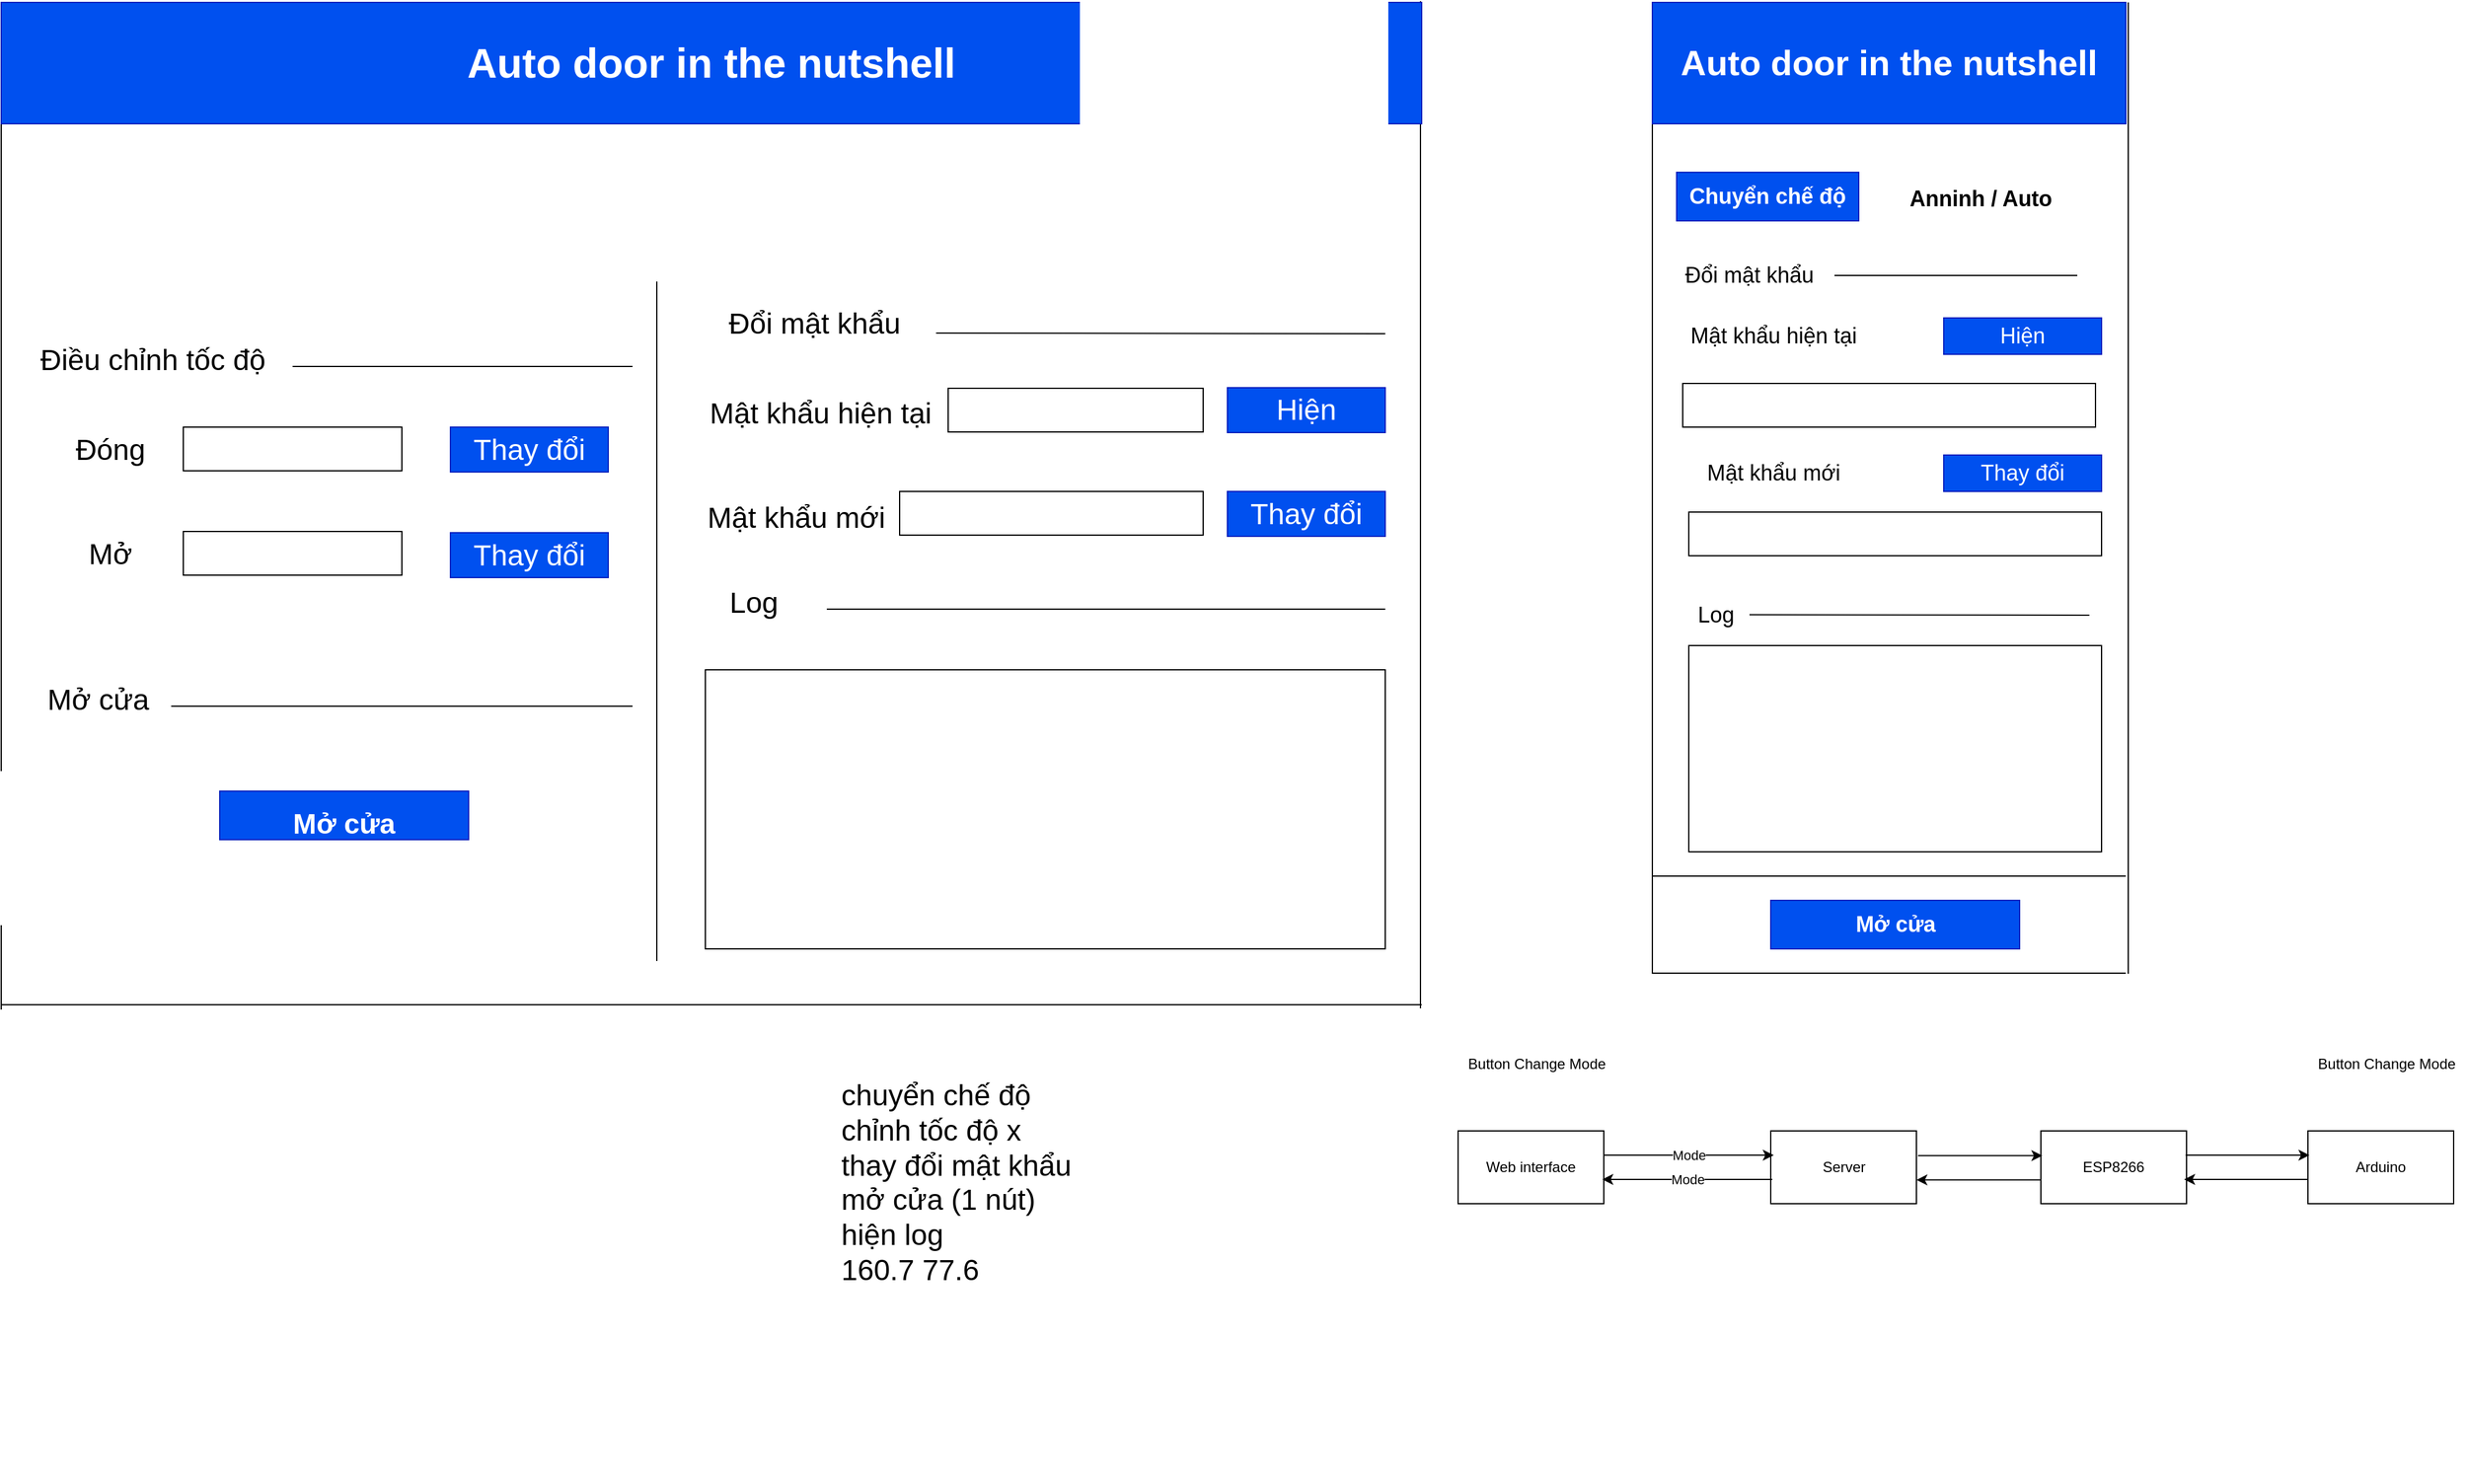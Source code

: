 <mxfile version="24.7.5">
  <diagram name="Page-1" id="Yfqs0_sCmjPY0gQy3nzE">
    <mxGraphModel dx="1195" dy="1564" grid="1" gridSize="10" guides="1" tooltips="1" connect="1" arrows="1" fold="1" page="1" pageScale="1" pageWidth="1169" pageHeight="827" math="0" shadow="0">
      <root>
        <mxCell id="0" />
        <mxCell id="1" parent="0" />
        <mxCell id="NR1cogIqlhjTcU2WUF2d-53" value="" style="rounded=0;whiteSpace=wrap;html=1;movable=1;resizable=1;rotatable=1;deletable=1;editable=1;locked=0;connectable=1;" parent="1" vertex="1">
          <mxGeometry x="1390" y="530" width="340" height="170" as="geometry" />
        </mxCell>
        <mxCell id="NR1cogIqlhjTcU2WUF2d-1" value="" style="endArrow=none;html=1;rounded=0;" parent="1" edge="1">
          <mxGeometry width="50" height="50" relative="1" as="geometry">
            <mxPoint as="sourcePoint" />
            <mxPoint x="1170" as="targetPoint" />
          </mxGeometry>
        </mxCell>
        <mxCell id="NR1cogIqlhjTcU2WUF2d-2" value="" style="endArrow=none;html=1;rounded=0;" parent="1" edge="1">
          <mxGeometry width="50" height="50" relative="1" as="geometry">
            <mxPoint y="826" as="sourcePoint" />
            <mxPoint x="1170" y="826" as="targetPoint" />
          </mxGeometry>
        </mxCell>
        <mxCell id="NR1cogIqlhjTcU2WUF2d-3" value="" style="endArrow=none;html=1;rounded=0;" parent="1" edge="1">
          <mxGeometry width="50" height="50" relative="1" as="geometry">
            <mxPoint y="830" as="sourcePoint" />
            <mxPoint as="targetPoint" />
          </mxGeometry>
        </mxCell>
        <mxCell id="NR1cogIqlhjTcU2WUF2d-4" value="" style="endArrow=none;html=1;rounded=0;" parent="1" edge="1">
          <mxGeometry width="50" height="50" relative="1" as="geometry">
            <mxPoint x="1169" y="829" as="sourcePoint" />
            <mxPoint x="1169" y="-1" as="targetPoint" />
          </mxGeometry>
        </mxCell>
        <mxCell id="NR1cogIqlhjTcU2WUF2d-5" value="&lt;h1&gt;&lt;font style=&quot;font-size: 34px;&quot;&gt;Auto door in the nutshell&lt;/font&gt;&lt;/h1&gt;" style="rounded=0;whiteSpace=wrap;html=1;fillColor=#0050ef;fontColor=#ffffff;strokeColor=#001DBC;" parent="1" vertex="1">
          <mxGeometry width="1170" height="100" as="geometry" />
        </mxCell>
        <mxCell id="NR1cogIqlhjTcU2WUF2d-6" value="&lt;h1 style=&quot;font-size: 18px;&quot;&gt;Chuyển chế độ&lt;/h1&gt;" style="rounded=0;whiteSpace=wrap;html=1;fillColor=#0050ef;fontColor=#ffffff;strokeColor=#001DBC;fontSize=18;" parent="1" vertex="1">
          <mxGeometry x="1380" y="140" width="150" height="40" as="geometry" />
        </mxCell>
        <mxCell id="NR1cogIqlhjTcU2WUF2d-7" value="&lt;h1 style=&quot;margin-top: 0px; font-size: 18px;&quot;&gt;Anninh / Auto&lt;/h1&gt;" style="text;html=1;whiteSpace=wrap;overflow=hidden;rounded=0;fontSize=18;" parent="1" vertex="1">
          <mxGeometry x="1570" y="145" width="130" height="30" as="geometry" />
        </mxCell>
        <mxCell id="NR1cogIqlhjTcU2WUF2d-8" value="" style="endArrow=none;html=1;rounded=0;" parent="1" edge="1">
          <mxGeometry width="50" height="50" relative="1" as="geometry">
            <mxPoint x="540" y="790" as="sourcePoint" />
            <mxPoint x="540" y="230" as="targetPoint" />
          </mxGeometry>
        </mxCell>
        <mxCell id="NR1cogIqlhjTcU2WUF2d-9" value="&lt;h1&gt;&lt;font style=&quot;font-size: 23px;&quot;&gt;Mở cửa&lt;/font&gt;&lt;/h1&gt;" style="text;html=1;align=center;verticalAlign=middle;whiteSpace=wrap;rounded=0;fontSize=20;fillColor=#0050ef;fontColor=#ffffff;strokeColor=#001DBC;" parent="1" vertex="1">
          <mxGeometry x="180" y="650" width="205" height="40" as="geometry" />
        </mxCell>
        <mxCell id="NR1cogIqlhjTcU2WUF2d-11" value="&lt;font style=&quot;font-size: 24px;&quot;&gt;chuyển chế độ&lt;/font&gt;&lt;div&gt;&lt;font style=&quot;font-size: 24px;&quot;&gt;chỉnh tốc độ x&lt;/font&gt;&lt;/div&gt;&lt;div&gt;&lt;font style=&quot;font-size: 24px;&quot;&gt;thay đổi mật khẩu&lt;/font&gt;&lt;/div&gt;&lt;div&gt;&lt;font style=&quot;font-size: 24px;&quot;&gt;mở cửa (1 nút)&lt;/font&gt;&lt;/div&gt;&lt;div&gt;&lt;font style=&quot;font-size: 24px;&quot;&gt;hiện log&lt;/font&gt;&lt;/div&gt;&lt;div&gt;&lt;font style=&quot;font-size: 24px;&quot;&gt;160.7 77.6&lt;/font&gt;&lt;/div&gt;" style="text;html=1;align=left;verticalAlign=top;whiteSpace=wrap;rounded=0;" parent="1" vertex="1">
          <mxGeometry x="690" y="880" width="500" height="340" as="geometry" />
        </mxCell>
        <mxCell id="NR1cogIqlhjTcU2WUF2d-13" value="Điều chỉnh tốc độ" style="text;html=1;align=center;verticalAlign=middle;whiteSpace=wrap;rounded=0;fontSize=24;" parent="1" vertex="1">
          <mxGeometry y="280" width="250" height="30" as="geometry" />
        </mxCell>
        <mxCell id="NR1cogIqlhjTcU2WUF2d-14" value="" style="endArrow=none;html=1;rounded=0;" parent="1" edge="1">
          <mxGeometry width="50" height="50" relative="1" as="geometry">
            <mxPoint x="240" y="300" as="sourcePoint" />
            <mxPoint x="520" y="300" as="targetPoint" />
          </mxGeometry>
        </mxCell>
        <mxCell id="NR1cogIqlhjTcU2WUF2d-15" value="" style="rounded=0;whiteSpace=wrap;html=1;" parent="1" vertex="1">
          <mxGeometry x="150" y="350" width="180" height="36" as="geometry" />
        </mxCell>
        <mxCell id="NR1cogIqlhjTcU2WUF2d-16" value="" style="rounded=0;whiteSpace=wrap;html=1;" parent="1" vertex="1">
          <mxGeometry x="150" y="436" width="180" height="36" as="geometry" />
        </mxCell>
        <mxCell id="NR1cogIqlhjTcU2WUF2d-17" value="Đóng" style="text;html=1;align=center;verticalAlign=middle;whiteSpace=wrap;rounded=0;fontSize=24;" parent="1" vertex="1">
          <mxGeometry x="60" y="354" width="60" height="30" as="geometry" />
        </mxCell>
        <mxCell id="NR1cogIqlhjTcU2WUF2d-18" value="Mở" style="text;html=1;align=center;verticalAlign=middle;whiteSpace=wrap;rounded=0;fontSize=24;" parent="1" vertex="1">
          <mxGeometry x="60" y="440" width="60" height="30" as="geometry" />
        </mxCell>
        <mxCell id="NR1cogIqlhjTcU2WUF2d-19" value="Thay đổi" style="rounded=0;whiteSpace=wrap;html=1;fontSize=24;fillColor=#0050ef;fontColor=#ffffff;strokeColor=#001DBC;" parent="1" vertex="1">
          <mxGeometry x="370" y="350" width="130" height="37" as="geometry" />
        </mxCell>
        <mxCell id="NR1cogIqlhjTcU2WUF2d-20" value="Thay đổi" style="rounded=0;whiteSpace=wrap;html=1;fontSize=24;fillColor=#0050ef;fontColor=#ffffff;strokeColor=#001DBC;" parent="1" vertex="1">
          <mxGeometry x="370" y="437" width="130" height="37" as="geometry" />
        </mxCell>
        <mxCell id="NR1cogIqlhjTcU2WUF2d-21" value="Log" style="text;html=1;align=center;verticalAlign=middle;whiteSpace=wrap;rounded=0;fontSize=24;" parent="1" vertex="1">
          <mxGeometry x="570" y="480" width="100" height="30" as="geometry" />
        </mxCell>
        <mxCell id="NR1cogIqlhjTcU2WUF2d-22" value="" style="endArrow=none;html=1;rounded=0;" parent="1" edge="1">
          <mxGeometry width="50" height="50" relative="1" as="geometry">
            <mxPoint x="680" y="500" as="sourcePoint" />
            <mxPoint x="1140" y="500" as="targetPoint" />
          </mxGeometry>
        </mxCell>
        <mxCell id="NR1cogIqlhjTcU2WUF2d-23" value="" style="rounded=0;whiteSpace=wrap;html=1;" parent="1" vertex="1">
          <mxGeometry x="580" y="550" width="560" height="230" as="geometry" />
        </mxCell>
        <mxCell id="NR1cogIqlhjTcU2WUF2d-24" value="Đổi mật khẩu" style="text;html=1;align=center;verticalAlign=middle;whiteSpace=wrap;rounded=0;fontSize=24;" parent="1" vertex="1">
          <mxGeometry x="570" y="250" width="200" height="30" as="geometry" />
        </mxCell>
        <mxCell id="NR1cogIqlhjTcU2WUF2d-25" value="" style="endArrow=none;html=1;rounded=0;exitX=1;exitY=0.75;exitDx=0;exitDy=0;" parent="1" source="NR1cogIqlhjTcU2WUF2d-24" edge="1">
          <mxGeometry width="50" height="50" relative="1" as="geometry">
            <mxPoint x="830" y="270" as="sourcePoint" />
            <mxPoint x="1140" y="273" as="targetPoint" />
          </mxGeometry>
        </mxCell>
        <mxCell id="NR1cogIqlhjTcU2WUF2d-26" value="" style="rounded=0;whiteSpace=wrap;html=1;" parent="1" vertex="1">
          <mxGeometry x="780" y="318" width="210" height="36" as="geometry" />
        </mxCell>
        <mxCell id="NR1cogIqlhjTcU2WUF2d-27" value="" style="rounded=0;whiteSpace=wrap;html=1;" parent="1" vertex="1">
          <mxGeometry x="740" y="403" width="250" height="36" as="geometry" />
        </mxCell>
        <mxCell id="NR1cogIqlhjTcU2WUF2d-28" value="Mật khẩu hiện tại" style="text;html=1;align=center;verticalAlign=middle;whiteSpace=wrap;rounded=0;fontSize=24;" parent="1" vertex="1">
          <mxGeometry x="570" y="324" width="210" height="30" as="geometry" />
        </mxCell>
        <mxCell id="NR1cogIqlhjTcU2WUF2d-29" value="Mật khẩu mới" style="text;html=1;align=center;verticalAlign=middle;whiteSpace=wrap;rounded=0;fontSize=24;" parent="1" vertex="1">
          <mxGeometry x="570" y="410" width="170" height="30" as="geometry" />
        </mxCell>
        <mxCell id="NR1cogIqlhjTcU2WUF2d-31" value="Thay đổi" style="rounded=0;whiteSpace=wrap;html=1;fontSize=24;fillColor=#0050ef;fontColor=#ffffff;strokeColor=#001DBC;" parent="1" vertex="1">
          <mxGeometry x="1010" y="403" width="130" height="37" as="geometry" />
        </mxCell>
        <mxCell id="NR1cogIqlhjTcU2WUF2d-32" value="Mở cửa" style="text;html=1;align=center;verticalAlign=middle;whiteSpace=wrap;rounded=0;fontSize=24;" parent="1" vertex="1">
          <mxGeometry x="30" y="560" width="100" height="30" as="geometry" />
        </mxCell>
        <mxCell id="NR1cogIqlhjTcU2WUF2d-33" value="" style="endArrow=none;html=1;rounded=0;" parent="1" edge="1">
          <mxGeometry width="50" height="50" relative="1" as="geometry">
            <mxPoint x="140" y="580" as="sourcePoint" />
            <mxPoint x="520" y="580" as="targetPoint" />
          </mxGeometry>
        </mxCell>
        <mxCell id="NR1cogIqlhjTcU2WUF2d-34" value="Hiện" style="rounded=0;whiteSpace=wrap;html=1;fontSize=24;fillColor=#0050ef;fontColor=#ffffff;strokeColor=#001DBC;" parent="1" vertex="1">
          <mxGeometry x="1010" y="317.5" width="130" height="37" as="geometry" />
        </mxCell>
        <mxCell id="NR1cogIqlhjTcU2WUF2d-35" value="" style="endArrow=none;html=1;rounded=0;" parent="1" edge="1">
          <mxGeometry width="50" height="50" relative="1" as="geometry">
            <mxPoint x="1360" as="sourcePoint" />
            <mxPoint x="1750" as="targetPoint" />
          </mxGeometry>
        </mxCell>
        <mxCell id="NR1cogIqlhjTcU2WUF2d-36" value="" style="endArrow=none;html=1;rounded=0;" parent="1" edge="1">
          <mxGeometry width="50" height="50" relative="1" as="geometry">
            <mxPoint x="1360" y="800.476" as="sourcePoint" />
            <mxPoint x="1360" as="targetPoint" />
          </mxGeometry>
        </mxCell>
        <mxCell id="NR1cogIqlhjTcU2WUF2d-37" value="" style="endArrow=none;html=1;rounded=0;" parent="1" edge="1">
          <mxGeometry width="50" height="50" relative="1" as="geometry">
            <mxPoint x="1360" y="800" as="sourcePoint" />
            <mxPoint x="1750" y="800" as="targetPoint" />
          </mxGeometry>
        </mxCell>
        <mxCell id="NR1cogIqlhjTcU2WUF2d-38" value="" style="endArrow=none;html=1;rounded=0;" parent="1" edge="1">
          <mxGeometry width="50" height="50" relative="1" as="geometry">
            <mxPoint x="1752" y="800.476" as="sourcePoint" />
            <mxPoint x="1752" as="targetPoint" />
          </mxGeometry>
        </mxCell>
        <mxCell id="NR1cogIqlhjTcU2WUF2d-39" value="&lt;h1&gt;&lt;font style=&quot;font-size: 29px;&quot;&gt;Auto door in the nutshell&lt;/font&gt;&lt;/h1&gt;" style="rounded=0;whiteSpace=wrap;html=1;fillColor=#0050ef;fontColor=#ffffff;strokeColor=#001DBC;" parent="1" vertex="1">
          <mxGeometry x="1360" width="390" height="100" as="geometry" />
        </mxCell>
        <mxCell id="NR1cogIqlhjTcU2WUF2d-40" value="Đổi mật khẩu" style="text;html=1;align=center;verticalAlign=middle;whiteSpace=wrap;rounded=0;fontSize=18;" parent="1" vertex="1">
          <mxGeometry x="1380" y="210" width="120" height="30" as="geometry" />
        </mxCell>
        <mxCell id="NR1cogIqlhjTcU2WUF2d-41" value="" style="endArrow=none;html=1;rounded=0;" parent="1" edge="1">
          <mxGeometry width="50" height="50" relative="1" as="geometry">
            <mxPoint x="1510" y="225" as="sourcePoint" />
            <mxPoint x="1710" y="225" as="targetPoint" />
          </mxGeometry>
        </mxCell>
        <mxCell id="NR1cogIqlhjTcU2WUF2d-42" value="" style="rounded=0;whiteSpace=wrap;html=1;" parent="1" vertex="1">
          <mxGeometry x="1385" y="314" width="340" height="36" as="geometry" />
        </mxCell>
        <mxCell id="NR1cogIqlhjTcU2WUF2d-43" value="" style="rounded=0;whiteSpace=wrap;html=1;" parent="1" vertex="1">
          <mxGeometry x="1390" y="420" width="340" height="36" as="geometry" />
        </mxCell>
        <mxCell id="NR1cogIqlhjTcU2WUF2d-44" value="Mật khẩu hiện tại" style="text;html=1;align=center;verticalAlign=middle;whiteSpace=wrap;rounded=0;fontSize=18;" parent="1" vertex="1">
          <mxGeometry x="1380" y="260" width="160" height="30" as="geometry" />
        </mxCell>
        <mxCell id="NR1cogIqlhjTcU2WUF2d-45" value="Mật khẩu mới" style="text;html=1;align=center;verticalAlign=middle;whiteSpace=wrap;rounded=0;fontSize=18;" parent="1" vertex="1">
          <mxGeometry x="1395" y="373" width="130" height="30" as="geometry" />
        </mxCell>
        <mxCell id="NR1cogIqlhjTcU2WUF2d-46" value="Thay đổi" style="rounded=0;whiteSpace=wrap;html=1;fontSize=18;fillColor=#0050ef;fontColor=#ffffff;strokeColor=#001DBC;" parent="1" vertex="1">
          <mxGeometry x="1600" y="373" width="130" height="30" as="geometry" />
        </mxCell>
        <mxCell id="NR1cogIqlhjTcU2WUF2d-47" value="Hiện" style="rounded=0;whiteSpace=wrap;html=1;fontSize=18;fillColor=#0050ef;fontColor=#ffffff;strokeColor=#001DBC;" parent="1" vertex="1">
          <mxGeometry x="1600" y="260" width="130" height="30" as="geometry" />
        </mxCell>
        <mxCell id="NR1cogIqlhjTcU2WUF2d-49" value="Log" style="text;html=1;align=center;verticalAlign=middle;whiteSpace=wrap;rounded=0;fontSize=18;" parent="1" vertex="1">
          <mxGeometry x="1385" y="490" width="55" height="30" as="geometry" />
        </mxCell>
        <mxCell id="NR1cogIqlhjTcU2WUF2d-50" value="" style="endArrow=none;html=1;rounded=0;" parent="1" edge="1">
          <mxGeometry width="50" height="50" relative="1" as="geometry">
            <mxPoint x="1440" y="504.66" as="sourcePoint" />
            <mxPoint x="1720" y="505" as="targetPoint" />
          </mxGeometry>
        </mxCell>
        <mxCell id="NR1cogIqlhjTcU2WUF2d-54" value="&lt;h1 style=&quot;font-size: 18px;&quot;&gt;&lt;font style=&quot;font-size: 18px;&quot;&gt;Mở cửa&lt;/font&gt;&lt;/h1&gt;" style="text;html=1;align=center;verticalAlign=middle;whiteSpace=wrap;rounded=0;fontSize=18;fillColor=#0050ef;fontColor=#ffffff;strokeColor=#001DBC;" parent="1" vertex="1">
          <mxGeometry x="1457.5" y="740" width="205" height="40" as="geometry" />
        </mxCell>
        <mxCell id="NR1cogIqlhjTcU2WUF2d-55" value="" style="endArrow=none;html=1;rounded=0;exitX=1;exitY=0.75;exitDx=0;exitDy=0;" parent="1" edge="1">
          <mxGeometry width="50" height="50" relative="1" as="geometry">
            <mxPoint x="1360" y="720" as="sourcePoint" />
            <mxPoint x="1750" y="720" as="targetPoint" />
          </mxGeometry>
        </mxCell>
        <mxCell id="p2As6f4lo6chYvRz5qPC-11" value="Web interface" style="rounded=0;whiteSpace=wrap;html=1;" vertex="1" parent="1">
          <mxGeometry x="1200" y="930" width="120" height="60" as="geometry" />
        </mxCell>
        <mxCell id="p2As6f4lo6chYvRz5qPC-12" value="Server" style="rounded=0;whiteSpace=wrap;html=1;" vertex="1" parent="1">
          <mxGeometry x="1457.5" y="930" width="120" height="60" as="geometry" />
        </mxCell>
        <mxCell id="p2As6f4lo6chYvRz5qPC-13" value="Arduino" style="rounded=0;whiteSpace=wrap;html=1;" vertex="1" parent="1">
          <mxGeometry x="1900" y="930" width="120" height="60" as="geometry" />
        </mxCell>
        <mxCell id="p2As6f4lo6chYvRz5qPC-14" value="ESP8266" style="rounded=0;whiteSpace=wrap;html=1;" vertex="1" parent="1">
          <mxGeometry x="1680" y="930" width="120" height="60" as="geometry" />
        </mxCell>
        <mxCell id="p2As6f4lo6chYvRz5qPC-15" value="Button Change Mode" style="text;html=1;align=center;verticalAlign=middle;whiteSpace=wrap;rounded=0;" vertex="1" parent="1">
          <mxGeometry x="1200" y="860" width="130" height="30" as="geometry" />
        </mxCell>
        <mxCell id="p2As6f4lo6chYvRz5qPC-16" value="" style="endArrow=classic;html=1;rounded=0;" edge="1" parent="1">
          <mxGeometry relative="1" as="geometry">
            <mxPoint x="1320" y="950" as="sourcePoint" />
            <mxPoint x="1460" y="950" as="targetPoint" />
          </mxGeometry>
        </mxCell>
        <mxCell id="p2As6f4lo6chYvRz5qPC-17" value="Mode" style="edgeLabel;resizable=0;html=1;;align=center;verticalAlign=middle;" connectable="0" vertex="1" parent="p2As6f4lo6chYvRz5qPC-16">
          <mxGeometry relative="1" as="geometry" />
        </mxCell>
        <mxCell id="p2As6f4lo6chYvRz5qPC-21" value="" style="endArrow=classic;html=1;rounded=0;exitX=1;exitY=0.5;exitDx=0;exitDy=0;entryX=0;entryY=0.5;entryDx=0;entryDy=0;" edge="1" parent="1">
          <mxGeometry relative="1" as="geometry">
            <mxPoint x="1578.75" y="950.42" as="sourcePoint" />
            <mxPoint x="1681.25" y="950.42" as="targetPoint" />
          </mxGeometry>
        </mxCell>
        <mxCell id="p2As6f4lo6chYvRz5qPC-23" value="Button Change Mode" style="text;html=1;align=center;verticalAlign=middle;whiteSpace=wrap;rounded=0;" vertex="1" parent="1">
          <mxGeometry x="1900" y="860" width="130" height="30" as="geometry" />
        </mxCell>
        <mxCell id="p2As6f4lo6chYvRz5qPC-24" value="" style="endArrow=classic;html=1;rounded=0;exitX=1;exitY=0.5;exitDx=0;exitDy=0;entryX=0;entryY=0.5;entryDx=0;entryDy=0;" edge="1" parent="1">
          <mxGeometry relative="1" as="geometry">
            <mxPoint x="1799.25" y="950" as="sourcePoint" />
            <mxPoint x="1901.25" y="950" as="targetPoint" />
          </mxGeometry>
        </mxCell>
        <mxCell id="p2As6f4lo6chYvRz5qPC-25" value="" style="endArrow=classic;html=1;rounded=0;" edge="1" parent="1">
          <mxGeometry relative="1" as="geometry">
            <mxPoint x="1458.75" y="970" as="sourcePoint" />
            <mxPoint x="1318.75" y="970" as="targetPoint" />
          </mxGeometry>
        </mxCell>
        <mxCell id="p2As6f4lo6chYvRz5qPC-26" value="Mode" style="edgeLabel;resizable=0;html=1;;align=center;verticalAlign=middle;" connectable="0" vertex="1" parent="p2As6f4lo6chYvRz5qPC-25">
          <mxGeometry relative="1" as="geometry" />
        </mxCell>
        <mxCell id="p2As6f4lo6chYvRz5qPC-27" value="" style="endArrow=classic;html=1;rounded=0;exitX=1;exitY=0.5;exitDx=0;exitDy=0;entryX=0;entryY=0.5;entryDx=0;entryDy=0;" edge="1" parent="1">
          <mxGeometry relative="1" as="geometry">
            <mxPoint x="1680" y="970.42" as="sourcePoint" />
            <mxPoint x="1577.5" y="970.42" as="targetPoint" />
          </mxGeometry>
        </mxCell>
        <mxCell id="p2As6f4lo6chYvRz5qPC-28" value="" style="endArrow=classic;html=1;rounded=0;exitX=1;exitY=0.5;exitDx=0;exitDy=0;entryX=0;entryY=0.5;entryDx=0;entryDy=0;" edge="1" parent="1">
          <mxGeometry relative="1" as="geometry">
            <mxPoint x="1900" y="970" as="sourcePoint" />
            <mxPoint x="1798" y="970" as="targetPoint" />
          </mxGeometry>
        </mxCell>
      </root>
    </mxGraphModel>
  </diagram>
</mxfile>
